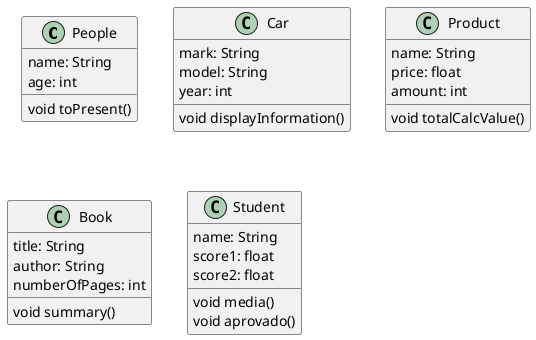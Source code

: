 @startuml List-Four

class People{
    name: String
    age: int

    void toPresent()
}

class Car{
    mark: String
    model: String
    year: int

    void displayInformation()
}

class Product{
    name: String
    price: float
    amount: int

    void totalCalcValue()
}

class Book {
    title: String
    author: String
    numberOfPages: int

    void summary()
}

class Student{
    name: String
    score1: float
    score2: float

    void media()
    void aprovado()
}

@enduml
